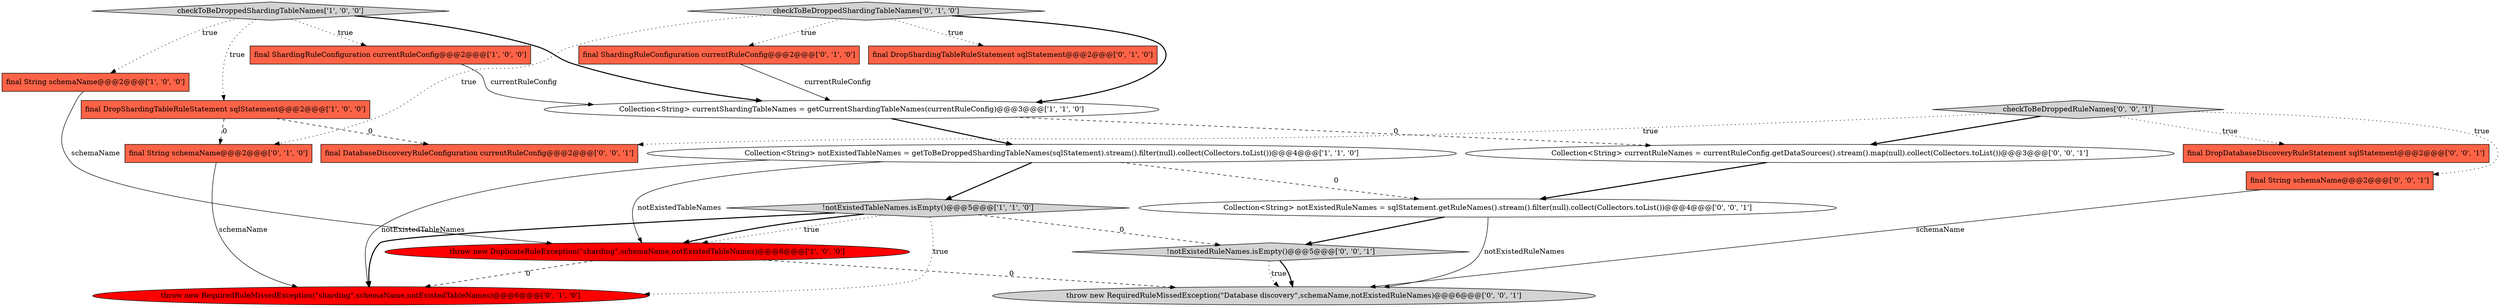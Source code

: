 digraph {
5 [style = filled, label = "checkToBeDroppedShardingTableNames['1', '0', '0']", fillcolor = lightgray, shape = diamond image = "AAA0AAABBB1BBB"];
8 [style = filled, label = "final DropShardingTableRuleStatement sqlStatement@@@2@@@['0', '1', '0']", fillcolor = tomato, shape = box image = "AAA0AAABBB2BBB"];
9 [style = filled, label = "throw new RequiredRuleMissedException(\"sharding\",schemaName,notExistedTableNames)@@@6@@@['0', '1', '0']", fillcolor = red, shape = ellipse image = "AAA1AAABBB2BBB"];
1 [style = filled, label = "Collection<String> notExistedTableNames = getToBeDroppedShardingTableNames(sqlStatement).stream().filter(null).collect(Collectors.toList())@@@4@@@['1', '1', '0']", fillcolor = white, shape = ellipse image = "AAA0AAABBB1BBB"];
2 [style = filled, label = "final ShardingRuleConfiguration currentRuleConfig@@@2@@@['1', '0', '0']", fillcolor = tomato, shape = box image = "AAA0AAABBB1BBB"];
15 [style = filled, label = "!notExistedRuleNames.isEmpty()@@@5@@@['0', '0', '1']", fillcolor = lightgray, shape = diamond image = "AAA0AAABBB3BBB"];
14 [style = filled, label = "Collection<String> notExistedRuleNames = sqlStatement.getRuleNames().stream().filter(null).collect(Collectors.toList())@@@4@@@['0', '0', '1']", fillcolor = white, shape = ellipse image = "AAA0AAABBB3BBB"];
20 [style = filled, label = "throw new RequiredRuleMissedException(\"Database discovery\",schemaName,notExistedRuleNames)@@@6@@@['0', '0', '1']", fillcolor = lightgray, shape = ellipse image = "AAA0AAABBB3BBB"];
0 [style = filled, label = "Collection<String> currentShardingTableNames = getCurrentShardingTableNames(currentRuleConfig)@@@3@@@['1', '1', '0']", fillcolor = white, shape = ellipse image = "AAA0AAABBB1BBB"];
12 [style = filled, label = "checkToBeDroppedShardingTableNames['0', '1', '0']", fillcolor = lightgray, shape = diamond image = "AAA0AAABBB2BBB"];
16 [style = filled, label = "final DropDatabaseDiscoveryRuleStatement sqlStatement@@@2@@@['0', '0', '1']", fillcolor = tomato, shape = box image = "AAA0AAABBB3BBB"];
19 [style = filled, label = "final DatabaseDiscoveryRuleConfiguration currentRuleConfig@@@2@@@['0', '0', '1']", fillcolor = tomato, shape = box image = "AAA0AAABBB3BBB"];
17 [style = filled, label = "checkToBeDroppedRuleNames['0', '0', '1']", fillcolor = lightgray, shape = diamond image = "AAA0AAABBB3BBB"];
13 [style = filled, label = "final String schemaName@@@2@@@['0', '0', '1']", fillcolor = tomato, shape = box image = "AAA0AAABBB3BBB"];
10 [style = filled, label = "final ShardingRuleConfiguration currentRuleConfig@@@2@@@['0', '1', '0']", fillcolor = tomato, shape = box image = "AAA0AAABBB2BBB"];
11 [style = filled, label = "final String schemaName@@@2@@@['0', '1', '0']", fillcolor = tomato, shape = box image = "AAA1AAABBB2BBB"];
3 [style = filled, label = "final String schemaName@@@2@@@['1', '0', '0']", fillcolor = tomato, shape = box image = "AAA0AAABBB1BBB"];
4 [style = filled, label = "final DropShardingTableRuleStatement sqlStatement@@@2@@@['1', '0', '0']", fillcolor = tomato, shape = box image = "AAA1AAABBB1BBB"];
6 [style = filled, label = "!notExistedTableNames.isEmpty()@@@5@@@['1', '1', '0']", fillcolor = lightgray, shape = diamond image = "AAA0AAABBB1BBB"];
18 [style = filled, label = "Collection<String> currentRuleNames = currentRuleConfig.getDataSources().stream().map(null).collect(Collectors.toList())@@@3@@@['0', '0', '1']", fillcolor = white, shape = ellipse image = "AAA0AAABBB3BBB"];
7 [style = filled, label = "throw new DuplicateRuleException(\"sharding\",schemaName,notExistedTableNames)@@@6@@@['1', '0', '0']", fillcolor = red, shape = ellipse image = "AAA1AAABBB1BBB"];
1->9 [style = solid, label="notExistedTableNames"];
1->14 [style = dashed, label="0"];
12->8 [style = dotted, label="true"];
3->7 [style = solid, label="schemaName"];
7->20 [style = dashed, label="0"];
15->20 [style = dotted, label="true"];
2->0 [style = solid, label="currentRuleConfig"];
5->3 [style = dotted, label="true"];
12->0 [style = bold, label=""];
14->20 [style = solid, label="notExistedRuleNames"];
5->4 [style = dotted, label="true"];
11->9 [style = solid, label="schemaName"];
12->11 [style = dotted, label="true"];
17->16 [style = dotted, label="true"];
1->7 [style = solid, label="notExistedTableNames"];
13->20 [style = solid, label="schemaName"];
10->0 [style = solid, label="currentRuleConfig"];
1->6 [style = bold, label=""];
12->10 [style = dotted, label="true"];
5->0 [style = bold, label=""];
6->9 [style = dotted, label="true"];
6->15 [style = dashed, label="0"];
7->9 [style = dashed, label="0"];
0->1 [style = bold, label=""];
15->20 [style = bold, label=""];
17->19 [style = dotted, label="true"];
6->7 [style = dotted, label="true"];
0->18 [style = dashed, label="0"];
4->19 [style = dashed, label="0"];
14->15 [style = bold, label=""];
4->11 [style = dashed, label="0"];
6->9 [style = bold, label=""];
6->7 [style = bold, label=""];
17->13 [style = dotted, label="true"];
18->14 [style = bold, label=""];
17->18 [style = bold, label=""];
5->2 [style = dotted, label="true"];
}
